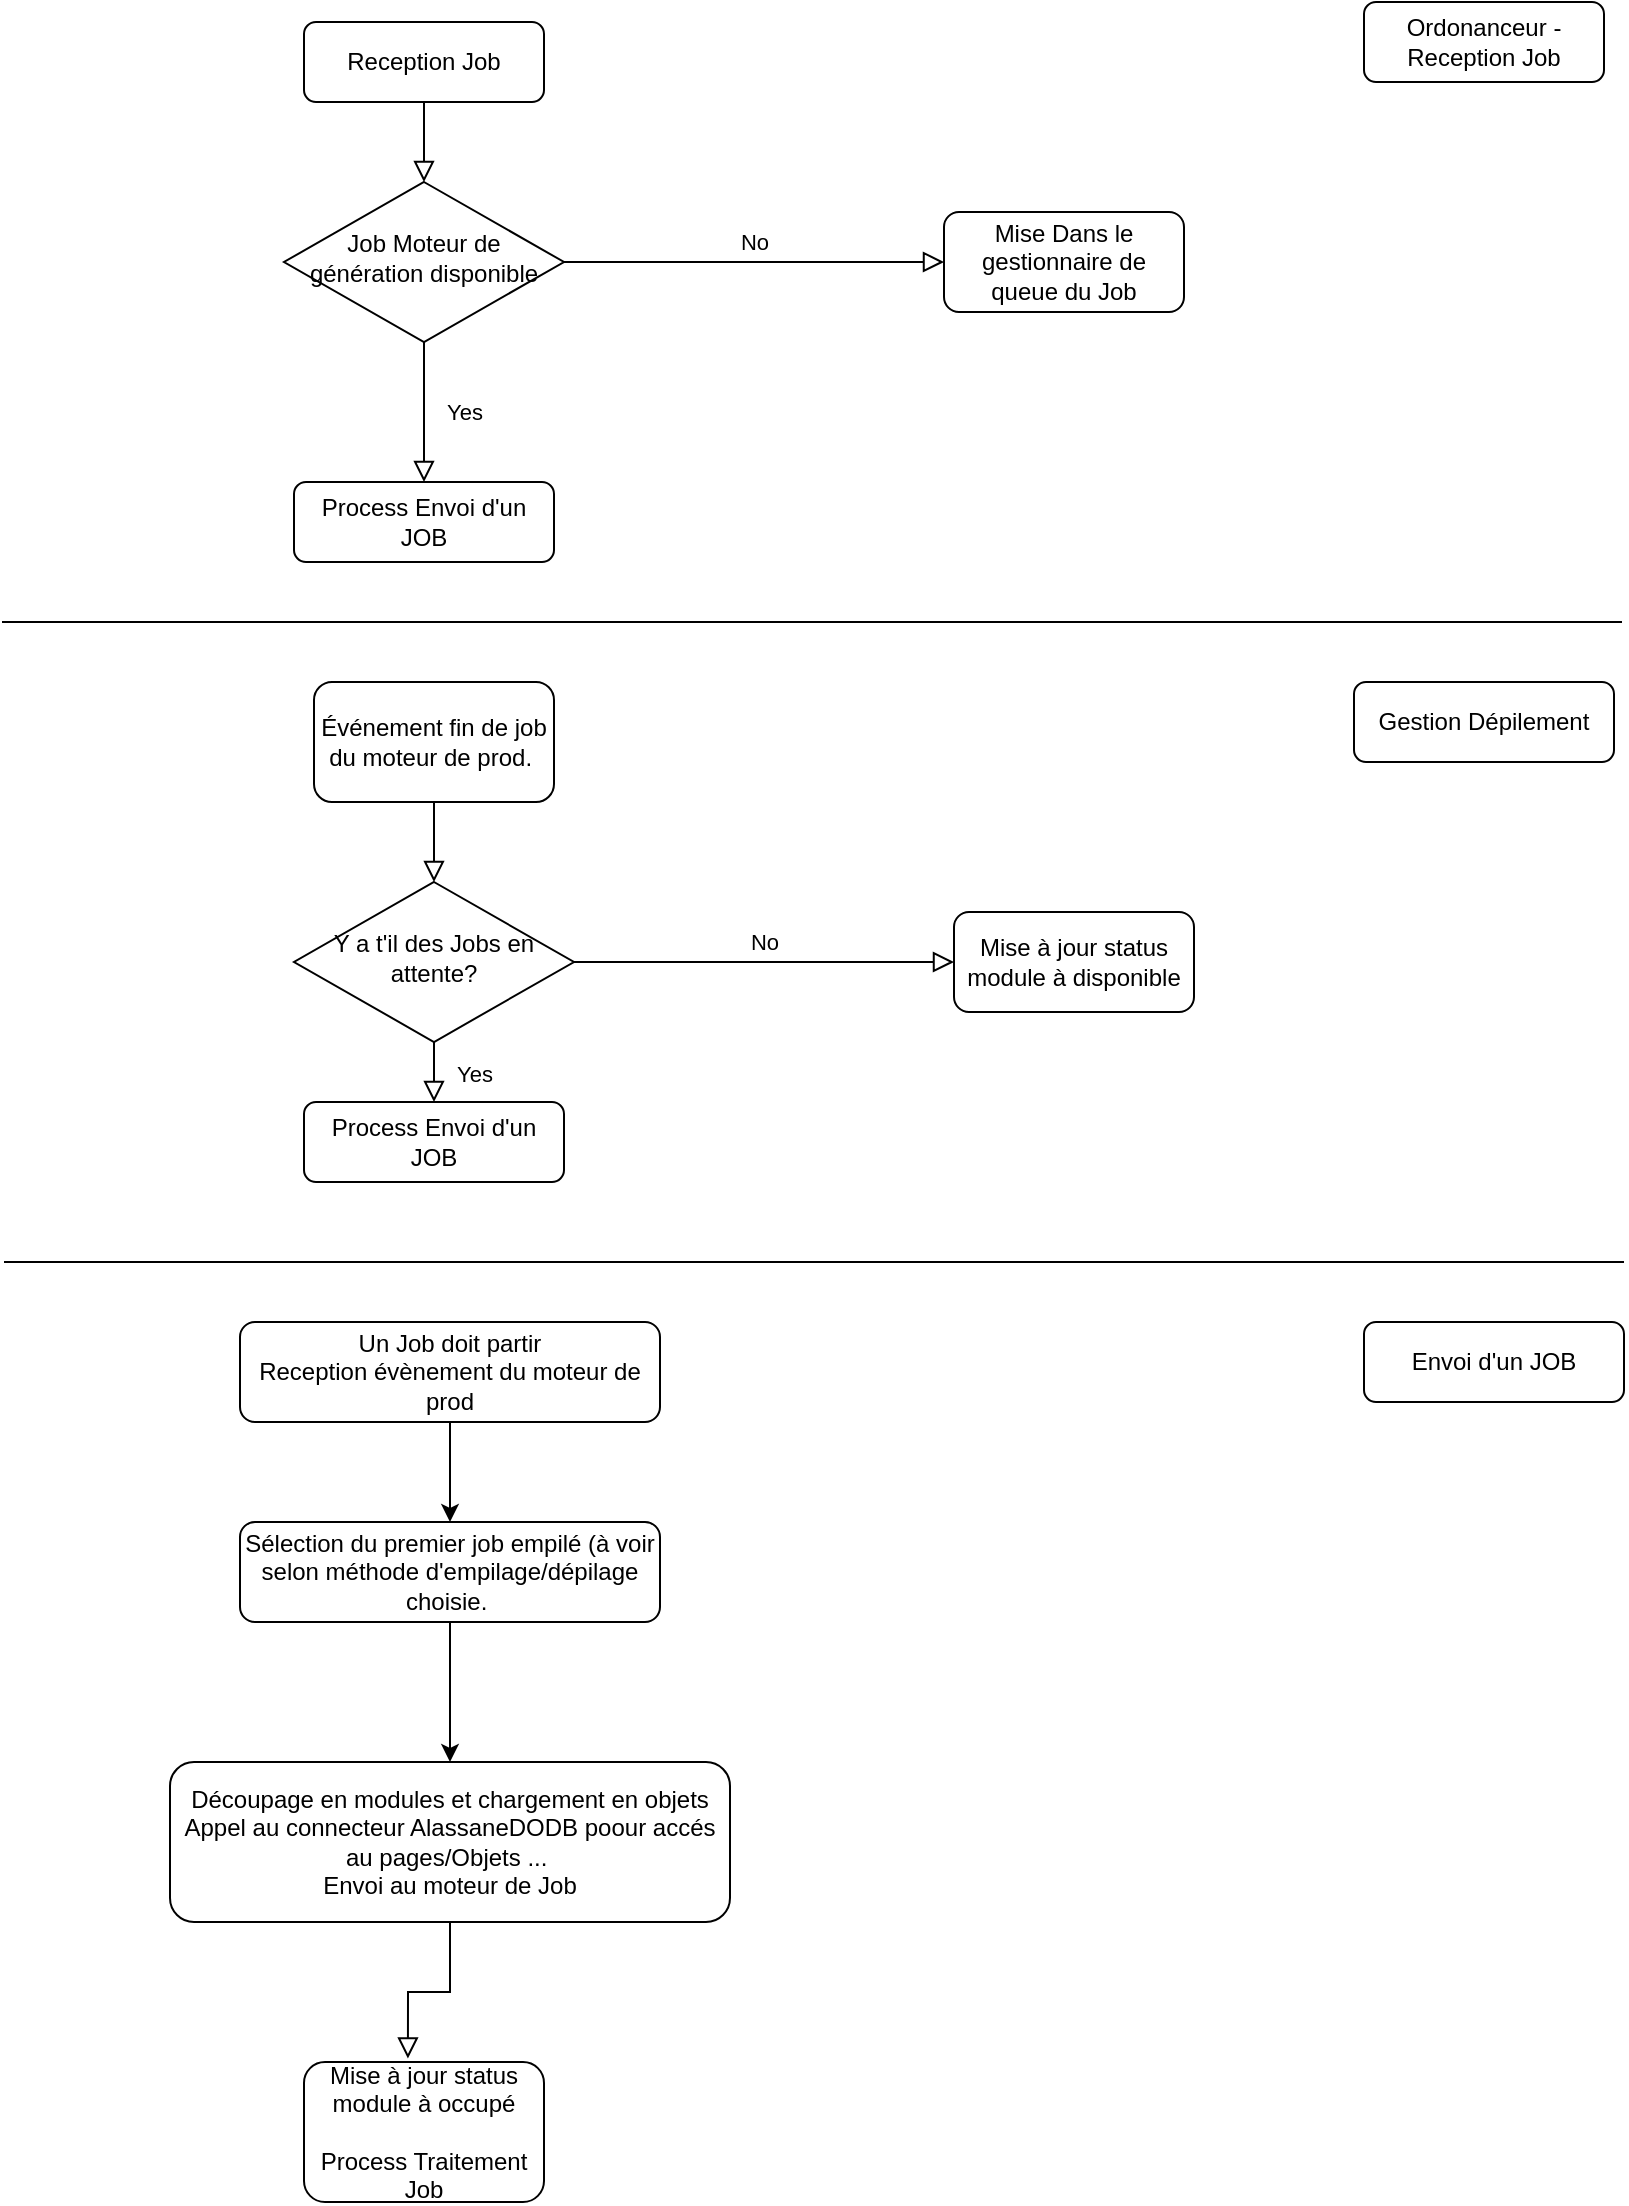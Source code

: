 <mxfile version="13.1.7" type="device"><diagram id="C5RBs43oDa-KdzZeNtuy" name="Page-1"><mxGraphModel dx="1422" dy="762" grid="1" gridSize="10" guides="1" tooltips="1" connect="1" arrows="1" fold="1" page="1" pageScale="1" pageWidth="827" pageHeight="1169" math="0" shadow="0"><root><mxCell id="WIyWlLk6GJQsqaUBKTNV-0"/><mxCell id="WIyWlLk6GJQsqaUBKTNV-1" parent="WIyWlLk6GJQsqaUBKTNV-0"/><mxCell id="WIyWlLk6GJQsqaUBKTNV-2" value="" style="rounded=0;html=1;jettySize=auto;orthogonalLoop=1;fontSize=11;endArrow=block;endFill=0;endSize=8;strokeWidth=1;shadow=0;labelBackgroundColor=none;edgeStyle=orthogonalEdgeStyle;" parent="WIyWlLk6GJQsqaUBKTNV-1" source="WIyWlLk6GJQsqaUBKTNV-3" edge="1"><mxGeometry relative="1" as="geometry"><mxPoint x="220" y="100" as="targetPoint"/></mxGeometry></mxCell><mxCell id="WIyWlLk6GJQsqaUBKTNV-3" value="Reception Job" style="rounded=1;whiteSpace=wrap;html=1;fontSize=12;glass=0;strokeWidth=1;shadow=0;" parent="WIyWlLk6GJQsqaUBKTNV-1" vertex="1"><mxGeometry x="160" y="20" width="120" height="40" as="geometry"/></mxCell><mxCell id="WIyWlLk6GJQsqaUBKTNV-4" value="Yes" style="rounded=0;html=1;jettySize=auto;orthogonalLoop=1;fontSize=11;endArrow=block;endFill=0;endSize=8;strokeWidth=1;shadow=0;labelBackgroundColor=none;edgeStyle=orthogonalEdgeStyle;" parent="WIyWlLk6GJQsqaUBKTNV-1" source="WIyWlLk6GJQsqaUBKTNV-6" edge="1"><mxGeometry y="20" relative="1" as="geometry"><mxPoint as="offset"/><mxPoint x="220" y="250" as="targetPoint"/></mxGeometry></mxCell><mxCell id="WIyWlLk6GJQsqaUBKTNV-5" value="No" style="edgeStyle=orthogonalEdgeStyle;rounded=0;html=1;jettySize=auto;orthogonalLoop=1;fontSize=11;endArrow=block;endFill=0;endSize=8;strokeWidth=1;shadow=0;labelBackgroundColor=none;" parent="WIyWlLk6GJQsqaUBKTNV-1" source="WIyWlLk6GJQsqaUBKTNV-6" target="WIyWlLk6GJQsqaUBKTNV-7" edge="1"><mxGeometry y="10" relative="1" as="geometry"><mxPoint as="offset"/></mxGeometry></mxCell><mxCell id="WIyWlLk6GJQsqaUBKTNV-6" value="Job Moteur de génération disponible" style="rhombus;whiteSpace=wrap;html=1;shadow=0;fontFamily=Helvetica;fontSize=12;align=center;strokeWidth=1;spacing=6;spacingTop=-4;" parent="WIyWlLk6GJQsqaUBKTNV-1" vertex="1"><mxGeometry x="150" y="100" width="140" height="80" as="geometry"/></mxCell><mxCell id="WIyWlLk6GJQsqaUBKTNV-7" value="Mise Dans le gestionnaire de queue du Job" style="rounded=1;whiteSpace=wrap;html=1;fontSize=12;glass=0;strokeWidth=1;shadow=0;" parent="WIyWlLk6GJQsqaUBKTNV-1" vertex="1"><mxGeometry x="480" y="115" width="120" height="50" as="geometry"/></mxCell><mxCell id="WIyWlLk6GJQsqaUBKTNV-11" value="Mise à jour status module à occupé&lt;br&gt;&lt;span style=&quot;color: rgba(0 , 0 , 0 , 0) ; font-family: monospace ; font-size: 0px ; white-space: nowrap&quot;&gt;%3CmxGraphModel%3E%3Croot%3E%3CmxCell%20id%3D%220%22%2F%3E%3CmxCell%20id%3D%221%22%20parent%3D%220%22%2F%3E%3CmxCell%20id%3D%222%22%20value%3D%22Process%20Traitement%20Job%22%20style%3D%22rounded%3D1%3BwhiteSpace%3Dwrap%3Bhtml%3D1%3BfontSize%3D12%3Bglass%3D0%3BstrokeWidth%3D1%3Bshadow%3D0%3B%22%20vertex%3D%221%22%20parent%3D%221%22%3E%3CmxGeometry%20x%3D%22160%22%20y%3D%22380%22%20width%3D%22120%22%20height%3D%2240%22%20as%3D%22geometry%22%2F%3E%3C%2FmxCell%3E%3C%2Froot%3E%3C%2FmxGraphModel%3E&lt;/span&gt;&lt;br&gt;Process Traitement Job" style="rounded=1;whiteSpace=wrap;html=1;fontSize=12;glass=0;strokeWidth=1;shadow=0;" parent="WIyWlLk6GJQsqaUBKTNV-1" vertex="1"><mxGeometry x="160" y="1040" width="120" height="70" as="geometry"/></mxCell><mxCell id="07TdbYKNHLDuRxVgZeY--0" value="Ordonanceur - Reception Job" style="rounded=1;whiteSpace=wrap;html=1;fontSize=12;glass=0;strokeWidth=1;shadow=0;" parent="WIyWlLk6GJQsqaUBKTNV-1" vertex="1"><mxGeometry x="690" y="10" width="120" height="40" as="geometry"/></mxCell><mxCell id="07TdbYKNHLDuRxVgZeY--1" value="Découpage en modules et chargement en objets&lt;br&gt;Appel au connecteur AlassaneDODB poour accés au pages/Objets ...&amp;nbsp;&lt;br&gt;Envoi au moteur de Job" style="rounded=1;whiteSpace=wrap;html=1;fontSize=12;glass=0;strokeWidth=1;shadow=0;" parent="WIyWlLk6GJQsqaUBKTNV-1" vertex="1"><mxGeometry x="93" y="890" width="280" height="80" as="geometry"/></mxCell><mxCell id="07TdbYKNHLDuRxVgZeY--3" value="" style="rounded=0;html=1;jettySize=auto;orthogonalLoop=1;fontSize=11;endArrow=block;endFill=0;endSize=8;strokeWidth=1;shadow=0;labelBackgroundColor=none;edgeStyle=orthogonalEdgeStyle;exitX=0.5;exitY=1;exitDx=0;exitDy=0;entryX=0.433;entryY=-0.025;entryDx=0;entryDy=0;entryPerimeter=0;" parent="WIyWlLk6GJQsqaUBKTNV-1" source="07TdbYKNHLDuRxVgZeY--1" target="WIyWlLk6GJQsqaUBKTNV-11" edge="1"><mxGeometry relative="1" as="geometry"><mxPoint x="240" y="710" as="sourcePoint"/><mxPoint x="240" y="750" as="targetPoint"/></mxGeometry></mxCell><mxCell id="07TdbYKNHLDuRxVgZeY--4" value="Gestion Dépilement" style="rounded=1;whiteSpace=wrap;html=1;fontSize=12;glass=0;strokeWidth=1;shadow=0;" parent="WIyWlLk6GJQsqaUBKTNV-1" vertex="1"><mxGeometry x="685" y="350" width="130" height="40" as="geometry"/></mxCell><mxCell id="07TdbYKNHLDuRxVgZeY--5" value="" style="rounded=0;html=1;jettySize=auto;orthogonalLoop=1;fontSize=11;endArrow=block;endFill=0;endSize=8;strokeWidth=1;shadow=0;labelBackgroundColor=none;edgeStyle=orthogonalEdgeStyle;" parent="WIyWlLk6GJQsqaUBKTNV-1" source="07TdbYKNHLDuRxVgZeY--6" edge="1"><mxGeometry relative="1" as="geometry"><mxPoint x="225" y="450" as="targetPoint"/></mxGeometry></mxCell><mxCell id="07TdbYKNHLDuRxVgZeY--6" value="Événement fin de job du moteur de prod.&amp;nbsp;" style="rounded=1;whiteSpace=wrap;html=1;fontSize=12;glass=0;strokeWidth=1;shadow=0;" parent="WIyWlLk6GJQsqaUBKTNV-1" vertex="1"><mxGeometry x="165" y="350" width="120" height="60" as="geometry"/></mxCell><mxCell id="07TdbYKNHLDuRxVgZeY--7" value="Yes" style="rounded=0;html=1;jettySize=auto;orthogonalLoop=1;fontSize=11;endArrow=block;endFill=0;endSize=8;strokeWidth=1;shadow=0;labelBackgroundColor=none;edgeStyle=orthogonalEdgeStyle;" parent="WIyWlLk6GJQsqaUBKTNV-1" source="07TdbYKNHLDuRxVgZeY--9" edge="1"><mxGeometry y="20" relative="1" as="geometry"><mxPoint as="offset"/><mxPoint x="225" y="560" as="targetPoint"/></mxGeometry></mxCell><mxCell id="07TdbYKNHLDuRxVgZeY--8" value="No" style="edgeStyle=orthogonalEdgeStyle;rounded=0;html=1;jettySize=auto;orthogonalLoop=1;fontSize=11;endArrow=block;endFill=0;endSize=8;strokeWidth=1;shadow=0;labelBackgroundColor=none;" parent="WIyWlLk6GJQsqaUBKTNV-1" source="07TdbYKNHLDuRxVgZeY--9" target="07TdbYKNHLDuRxVgZeY--10" edge="1"><mxGeometry y="10" relative="1" as="geometry"><mxPoint as="offset"/></mxGeometry></mxCell><mxCell id="07TdbYKNHLDuRxVgZeY--9" value="Y a t'il des Jobs en attente?" style="rhombus;whiteSpace=wrap;html=1;shadow=0;fontFamily=Helvetica;fontSize=12;align=center;strokeWidth=1;spacing=6;spacingTop=-4;" parent="WIyWlLk6GJQsqaUBKTNV-1" vertex="1"><mxGeometry x="155" y="450" width="140" height="80" as="geometry"/></mxCell><mxCell id="07TdbYKNHLDuRxVgZeY--10" value="Mise à jour status module à disponible" style="rounded=1;whiteSpace=wrap;html=1;fontSize=12;glass=0;strokeWidth=1;shadow=0;" parent="WIyWlLk6GJQsqaUBKTNV-1" vertex="1"><mxGeometry x="485" y="465" width="120" height="50" as="geometry"/></mxCell><mxCell id="dboqBNNdl-AZ158PeskB-2" value="Process Envoi d'un JOB" style="rounded=1;whiteSpace=wrap;html=1;fontSize=12;glass=0;strokeWidth=1;shadow=0;" vertex="1" parent="WIyWlLk6GJQsqaUBKTNV-1"><mxGeometry x="155" y="250" width="130" height="40" as="geometry"/></mxCell><mxCell id="dboqBNNdl-AZ158PeskB-3" value="Process Envoi d'un JOB" style="rounded=1;whiteSpace=wrap;html=1;fontSize=12;glass=0;strokeWidth=1;shadow=0;" vertex="1" parent="WIyWlLk6GJQsqaUBKTNV-1"><mxGeometry x="160" y="560" width="130" height="40" as="geometry"/></mxCell><mxCell id="dboqBNNdl-AZ158PeskB-4" value="Envoi d'un JOB" style="rounded=1;whiteSpace=wrap;html=1;fontSize=12;glass=0;strokeWidth=1;shadow=0;" vertex="1" parent="WIyWlLk6GJQsqaUBKTNV-1"><mxGeometry x="690" y="670" width="130" height="40" as="geometry"/></mxCell><mxCell id="dboqBNNdl-AZ158PeskB-5" value="Un Job doit partir&lt;br&gt;Reception évènement du moteur de prod" style="rounded=1;whiteSpace=wrap;html=1;fontSize=12;glass=0;strokeWidth=1;shadow=0;" vertex="1" parent="WIyWlLk6GJQsqaUBKTNV-1"><mxGeometry x="128" y="670" width="210" height="50" as="geometry"/></mxCell><mxCell id="dboqBNNdl-AZ158PeskB-6" value="" style="endArrow=none;html=1;" edge="1" parent="WIyWlLk6GJQsqaUBKTNV-1"><mxGeometry width="50" height="50" relative="1" as="geometry"><mxPoint x="10" y="640" as="sourcePoint"/><mxPoint x="820" y="640" as="targetPoint"/></mxGeometry></mxCell><mxCell id="dboqBNNdl-AZ158PeskB-7" value="" style="endArrow=none;html=1;" edge="1" parent="WIyWlLk6GJQsqaUBKTNV-1"><mxGeometry width="50" height="50" relative="1" as="geometry"><mxPoint x="9" y="320" as="sourcePoint"/><mxPoint x="819" y="320" as="targetPoint"/></mxGeometry></mxCell><mxCell id="dboqBNNdl-AZ158PeskB-8" value="" style="endArrow=classic;html=1;exitX=0.5;exitY=1;exitDx=0;exitDy=0;entryX=0.5;entryY=0;entryDx=0;entryDy=0;" edge="1" parent="WIyWlLk6GJQsqaUBKTNV-1" source="dboqBNNdl-AZ158PeskB-5" target="dboqBNNdl-AZ158PeskB-9"><mxGeometry width="50" height="50" relative="1" as="geometry"><mxPoint x="390" y="790" as="sourcePoint"/><mxPoint x="238" y="770" as="targetPoint"/></mxGeometry></mxCell><mxCell id="dboqBNNdl-AZ158PeskB-9" value="Sélection du premier job empilé (à voir selon méthode d'empilage/dépilage choisie.&amp;nbsp;" style="rounded=1;whiteSpace=wrap;html=1;fontSize=12;glass=0;strokeWidth=1;shadow=0;" vertex="1" parent="WIyWlLk6GJQsqaUBKTNV-1"><mxGeometry x="128" y="770" width="210" height="50" as="geometry"/></mxCell><mxCell id="dboqBNNdl-AZ158PeskB-11" value="" style="endArrow=classic;html=1;exitX=0.5;exitY=1;exitDx=0;exitDy=0;entryX=0.5;entryY=0;entryDx=0;entryDy=0;" edge="1" parent="WIyWlLk6GJQsqaUBKTNV-1" source="dboqBNNdl-AZ158PeskB-9" target="07TdbYKNHLDuRxVgZeY--1"><mxGeometry width="50" height="50" relative="1" as="geometry"><mxPoint x="390" y="920" as="sourcePoint"/><mxPoint x="440" y="870" as="targetPoint"/></mxGeometry></mxCell></root></mxGraphModel></diagram></mxfile>